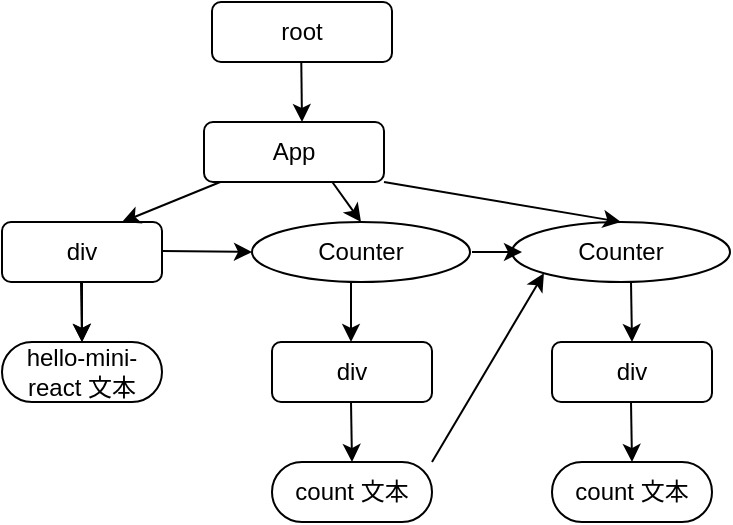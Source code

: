 <mxfile>
    <diagram id="NeJ0s7nK8qXyxRRcLGB2" name="Page-1">
        <mxGraphModel dx="466" dy="295" grid="1" gridSize="10" guides="1" tooltips="1" connect="1" arrows="1" fold="1" page="1" pageScale="1" pageWidth="827" pageHeight="1169" math="0" shadow="0">
            <root>
                <mxCell id="0"/>
                <mxCell id="1" parent="0"/>
                <mxCell id="2" value="root" style="rounded=1;whiteSpace=wrap;html=1;" parent="1" vertex="1">
                    <mxGeometry x="170" y="10" width="90" height="30" as="geometry"/>
                </mxCell>
                <mxCell id="21" value="" style="edgeStyle=none;html=1;" parent="1" source="3" target="5" edge="1">
                    <mxGeometry relative="1" as="geometry"/>
                </mxCell>
                <mxCell id="3" value="div" style="rounded=1;whiteSpace=wrap;html=1;" parent="1" vertex="1">
                    <mxGeometry x="65" y="120" width="80" height="30" as="geometry"/>
                </mxCell>
                <mxCell id="5" value="hello-mini-react 文本" style="rounded=1;whiteSpace=wrap;html=1;arcSize=50;" parent="1" vertex="1">
                    <mxGeometry x="65" y="180" width="80" height="30" as="geometry"/>
                </mxCell>
                <mxCell id="8" value="div" style="rounded=1;whiteSpace=wrap;html=1;" parent="1" vertex="1">
                    <mxGeometry x="200" y="180" width="80" height="30" as="geometry"/>
                </mxCell>
                <mxCell id="9" value="count 文本" style="rounded=1;whiteSpace=wrap;html=1;arcSize=50;" parent="1" vertex="1">
                    <mxGeometry x="200" y="240" width="80" height="30" as="geometry"/>
                </mxCell>
                <mxCell id="12" value="" style="endArrow=classic;html=1;" parent="1" edge="1">
                    <mxGeometry width="50" height="50" relative="1" as="geometry">
                        <mxPoint x="104.5" y="150" as="sourcePoint"/>
                        <mxPoint x="105" y="180" as="targetPoint"/>
                    </mxGeometry>
                </mxCell>
                <mxCell id="13" value="" style="endArrow=classic;html=1;" parent="1" edge="1">
                    <mxGeometry width="50" height="50" relative="1" as="geometry">
                        <mxPoint x="239.5" y="150" as="sourcePoint"/>
                        <mxPoint x="239.5" y="180" as="targetPoint"/>
                    </mxGeometry>
                </mxCell>
                <mxCell id="14" value="" style="endArrow=classic;html=1;" parent="1" edge="1">
                    <mxGeometry width="50" height="50" relative="1" as="geometry">
                        <mxPoint x="239.5" y="210" as="sourcePoint"/>
                        <mxPoint x="240" y="240" as="targetPoint"/>
                    </mxGeometry>
                </mxCell>
                <mxCell id="16" value="Counter" style="ellipse;whiteSpace=wrap;html=1;" parent="1" vertex="1">
                    <mxGeometry x="190" y="120" width="109" height="30" as="geometry"/>
                </mxCell>
                <mxCell id="24" style="edgeStyle=none;html=1;entryX=0.75;entryY=0;entryDx=0;entryDy=0;" parent="1" source="20" target="3" edge="1">
                    <mxGeometry relative="1" as="geometry"/>
                </mxCell>
                <mxCell id="20" value="App" style="rounded=1;whiteSpace=wrap;html=1;" parent="1" vertex="1">
                    <mxGeometry x="166" y="70" width="90" height="30" as="geometry"/>
                </mxCell>
                <mxCell id="25" style="edgeStyle=none;html=1;entryX=0.5;entryY=0;entryDx=0;entryDy=0;" parent="1" target="16" edge="1">
                    <mxGeometry relative="1" as="geometry">
                        <mxPoint x="230.143" y="100" as="sourcePoint"/>
                        <mxPoint x="276" y="130" as="targetPoint"/>
                    </mxGeometry>
                </mxCell>
                <mxCell id="26" style="edgeStyle=none;html=1;" parent="1" edge="1">
                    <mxGeometry relative="1" as="geometry">
                        <mxPoint x="214.643" y="40" as="sourcePoint"/>
                        <mxPoint x="215" y="70" as="targetPoint"/>
                    </mxGeometry>
                </mxCell>
                <mxCell id="28" value="div" style="rounded=1;whiteSpace=wrap;html=1;" vertex="1" parent="1">
                    <mxGeometry x="340" y="180" width="80" height="30" as="geometry"/>
                </mxCell>
                <mxCell id="29" value="count 文本" style="rounded=1;whiteSpace=wrap;html=1;arcSize=50;" vertex="1" parent="1">
                    <mxGeometry x="340" y="240" width="80" height="30" as="geometry"/>
                </mxCell>
                <mxCell id="30" value="" style="endArrow=classic;html=1;" edge="1" parent="1">
                    <mxGeometry width="50" height="50" relative="1" as="geometry">
                        <mxPoint x="379.5" y="150" as="sourcePoint"/>
                        <mxPoint x="380" y="180" as="targetPoint"/>
                    </mxGeometry>
                </mxCell>
                <mxCell id="31" value="" style="endArrow=classic;html=1;" edge="1" parent="1">
                    <mxGeometry width="50" height="50" relative="1" as="geometry">
                        <mxPoint x="379.5" y="210" as="sourcePoint"/>
                        <mxPoint x="380" y="240" as="targetPoint"/>
                    </mxGeometry>
                </mxCell>
                <mxCell id="32" value="Counter" style="ellipse;whiteSpace=wrap;html=1;" vertex="1" parent="1">
                    <mxGeometry x="320" y="120" width="109" height="30" as="geometry"/>
                </mxCell>
                <mxCell id="33" value="" style="endArrow=classic;html=1;entryX=0.5;entryY=0;entryDx=0;entryDy=0;exitX=1;exitY=1;exitDx=0;exitDy=0;" edge="1" parent="1" source="20" target="32">
                    <mxGeometry width="50" height="50" relative="1" as="geometry">
                        <mxPoint x="256" y="90" as="sourcePoint"/>
                        <mxPoint x="286" y="150" as="targetPoint"/>
                    </mxGeometry>
                </mxCell>
                <mxCell id="35" value="" style="endArrow=classic;html=1;entryX=0;entryY=0.5;entryDx=0;entryDy=0;" edge="1" parent="1" target="16">
                    <mxGeometry width="50" height="50" relative="1" as="geometry">
                        <mxPoint x="145" y="134.5" as="sourcePoint"/>
                        <mxPoint x="195" y="134.5" as="targetPoint"/>
                    </mxGeometry>
                </mxCell>
                <mxCell id="36" value="" style="endArrow=classic;html=1;entryX=0;entryY=0.5;entryDx=0;entryDy=0;" edge="1" parent="1">
                    <mxGeometry width="50" height="50" relative="1" as="geometry">
                        <mxPoint x="300" y="135" as="sourcePoint"/>
                        <mxPoint x="325" y="135" as="targetPoint"/>
                    </mxGeometry>
                </mxCell>
                <mxCell id="37" value="" style="endArrow=classic;html=1;entryX=0;entryY=1;entryDx=0;entryDy=0;" edge="1" parent="1" target="32">
                    <mxGeometry width="50" height="50" relative="1" as="geometry">
                        <mxPoint x="280" y="240" as="sourcePoint"/>
                        <mxPoint x="330" y="160" as="targetPoint"/>
                    </mxGeometry>
                </mxCell>
            </root>
        </mxGraphModel>
    </diagram>
</mxfile>